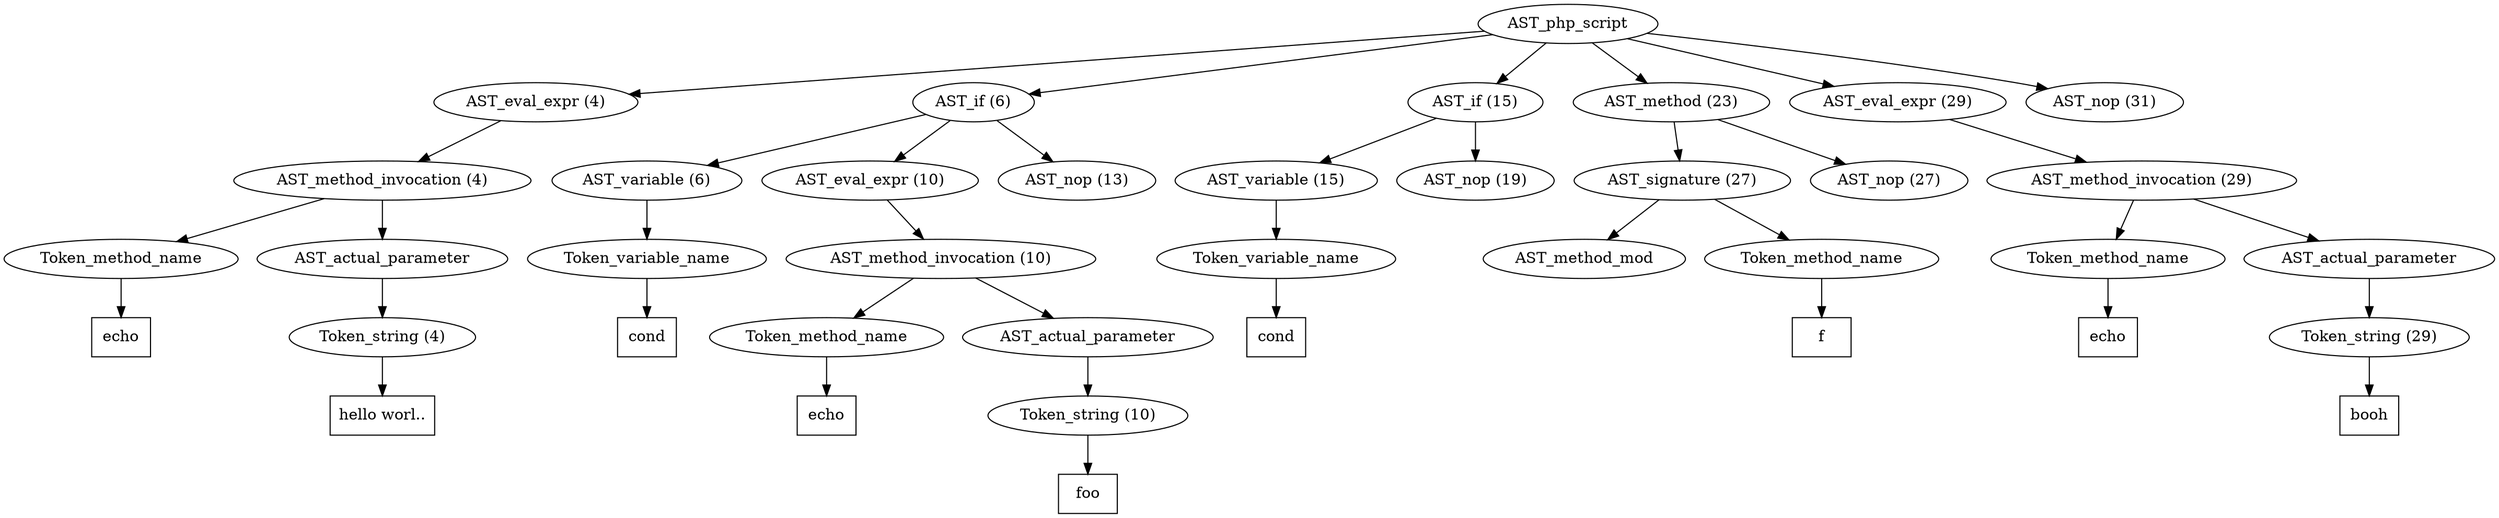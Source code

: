 /*
 * AST in dot format generated by phc -- the PHP compiler
 */

digraph AST {
node_0 [label="AST_php_script"];
node_1 [label="AST_eval_expr (4)"];
node_2 [label="AST_method_invocation (4)"];
node_3 [label="Token_method_name"];
node_4 [label="echo", shape=box]
node_3 -> node_4;
node_5 [label="AST_actual_parameter"];
node_6 [label="Token_string (4)"];
node_7 [label="hello worl..", shape=box]
node_6 -> node_7;
node_5 -> node_6;
node_2 -> node_5;
node_2 -> node_3;
node_1 -> node_2;
node_8 [label="AST_if (6)"];
node_9 [label="AST_variable (6)"];
node_10 [label="Token_variable_name"];
node_11 [label="cond", shape=box]
node_10 -> node_11;
node_9 -> node_10;
node_12 [label="AST_eval_expr (10)"];
node_13 [label="AST_method_invocation (10)"];
node_14 [label="Token_method_name"];
node_15 [label="echo", shape=box]
node_14 -> node_15;
node_16 [label="AST_actual_parameter"];
node_17 [label="Token_string (10)"];
node_18 [label="foo", shape=box]
node_17 -> node_18;
node_16 -> node_17;
node_13 -> node_16;
node_13 -> node_14;
node_12 -> node_13;
node_19 [label="AST_nop (13)"];
node_8 -> node_19;
node_8 -> node_12;
node_8 -> node_9;
node_20 [label="AST_if (15)"];
node_21 [label="AST_variable (15)"];
node_22 [label="Token_variable_name"];
node_23 [label="cond", shape=box]
node_22 -> node_23;
node_21 -> node_22;
node_24 [label="AST_nop (19)"];
node_20 -> node_24;
node_20 -> node_21;
node_25 [label="AST_method (23)"];
node_26 [label="AST_signature (27)"];
node_27 [label="AST_method_mod"];
node_28 [label="Token_method_name"];
node_29 [label="f", shape=box]
node_28 -> node_29;
node_26 -> node_28;
node_26 -> node_27;
node_30 [label="AST_nop (27)"];
node_25 -> node_30;
node_25 -> node_26;
node_31 [label="AST_eval_expr (29)"];
node_32 [label="AST_method_invocation (29)"];
node_33 [label="Token_method_name"];
node_34 [label="echo", shape=box]
node_33 -> node_34;
node_35 [label="AST_actual_parameter"];
node_36 [label="Token_string (29)"];
node_37 [label="booh", shape=box]
node_36 -> node_37;
node_35 -> node_36;
node_32 -> node_35;
node_32 -> node_33;
node_31 -> node_32;
node_38 [label="AST_nop (31)"];
node_0 -> node_38;
node_0 -> node_31;
node_0 -> node_25;
node_0 -> node_20;
node_0 -> node_8;
node_0 -> node_1;
}
